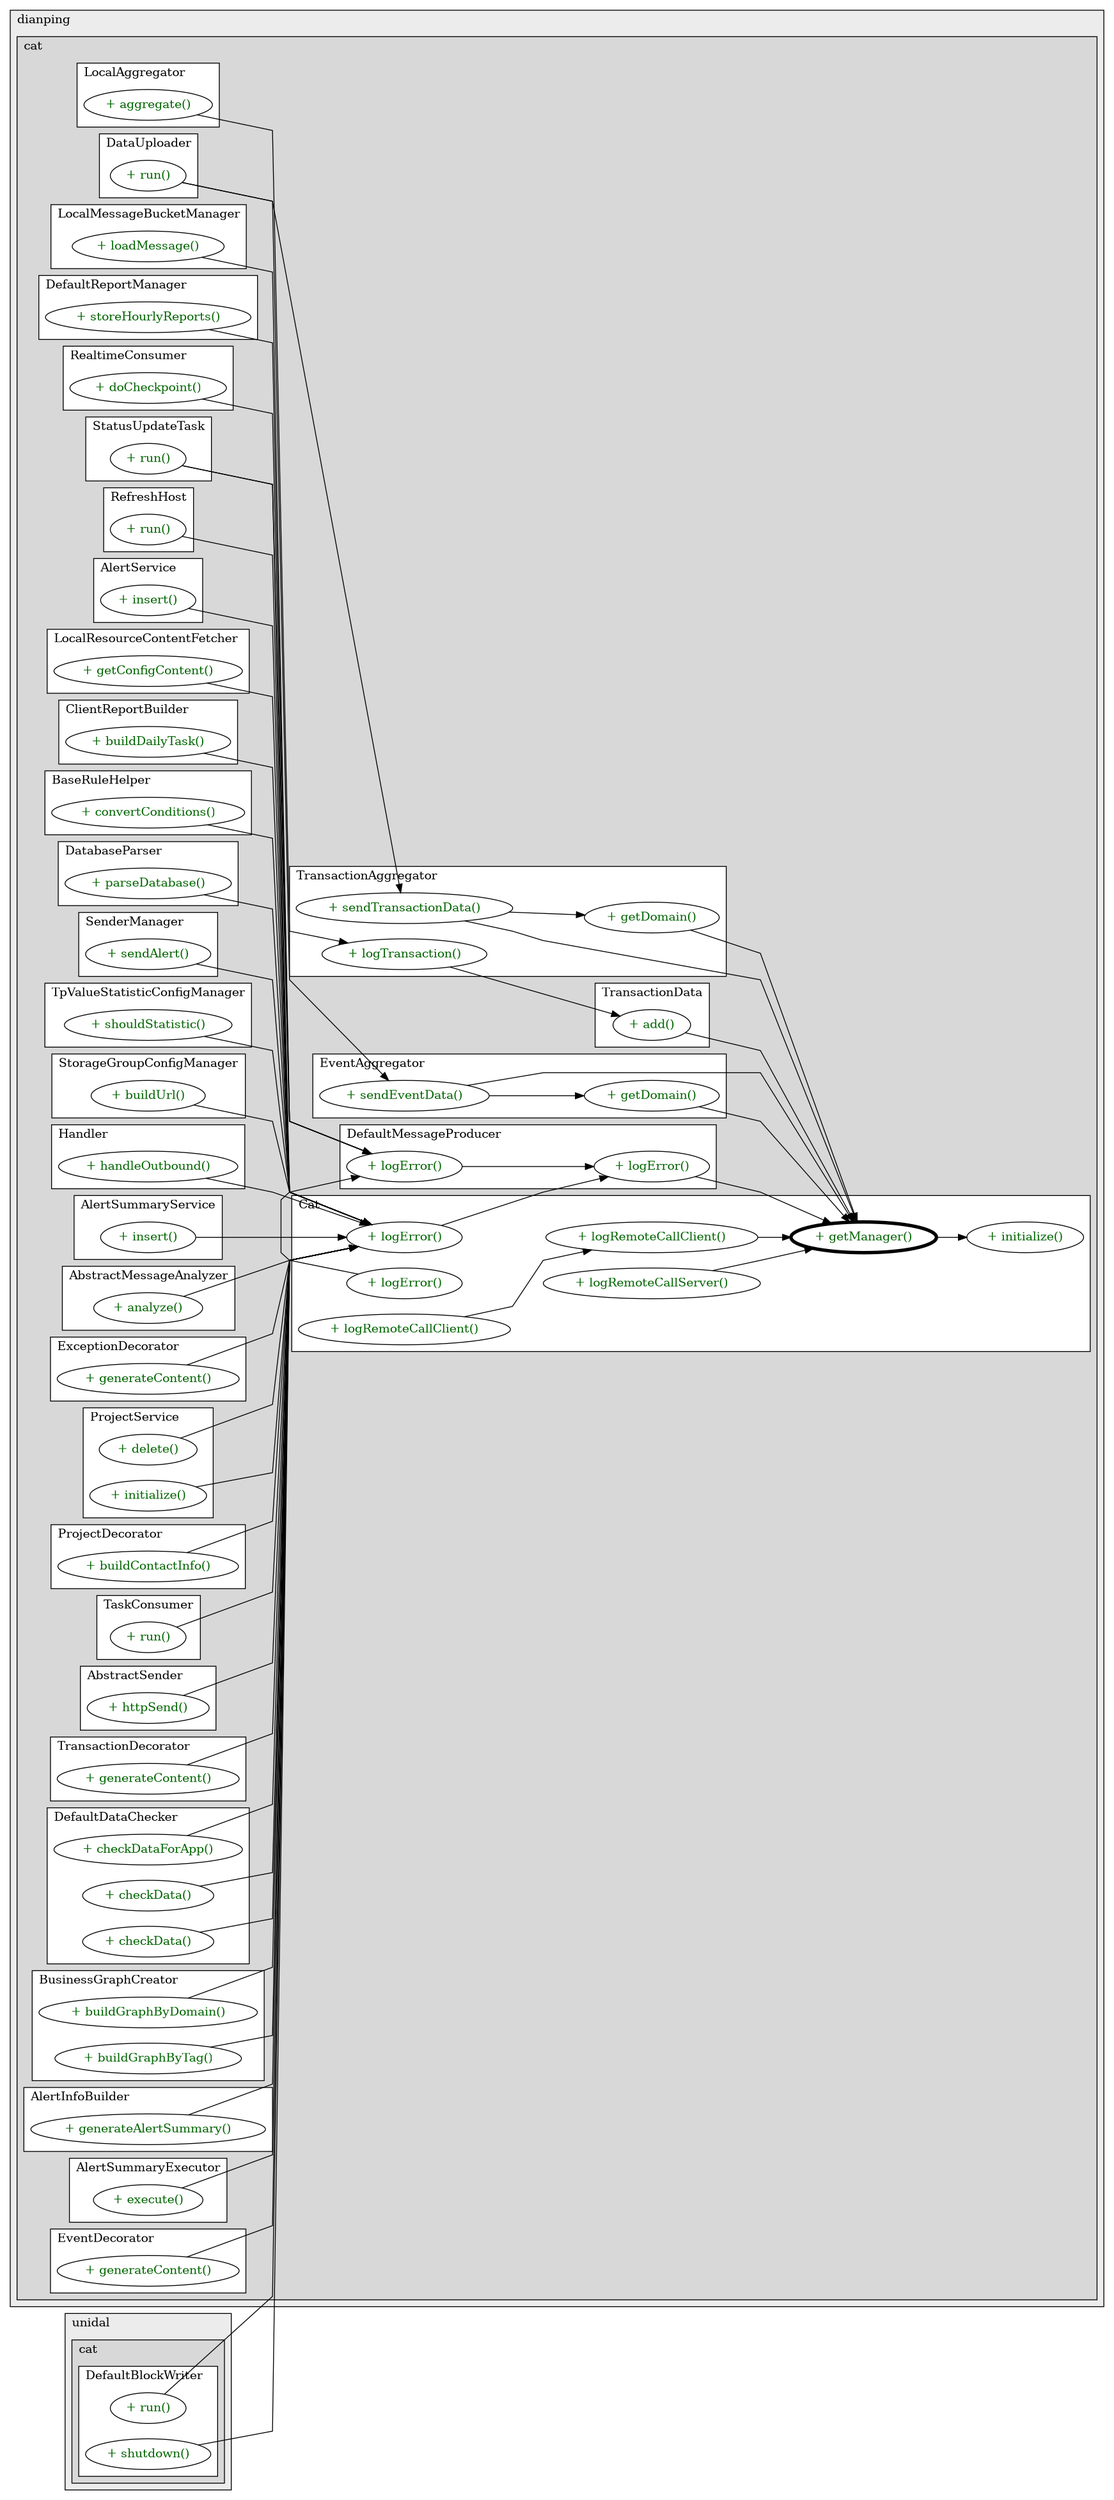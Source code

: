 @startuml

/' diagram meta data start
config=CallConfiguration;
{
  "rootMethod": "com.dianping.cat.Cat#getManager()",
  "projectClassification": {
    "searchMode": "OpenProject", // OpenProject, AllProjects
    "includedProjects": "",
    "pathEndKeywords": "*.impl",
    "isClientPath": "",
    "isClientName": "",
    "isTestPath": "",
    "isTestName": "",
    "isMappingPath": "",
    "isMappingName": "",
    "isDataAccessPath": "",
    "isDataAccessName": "",
    "isDataStructurePath": "",
    "isDataStructureName": "",
    "isInterfaceStructuresPath": "",
    "isInterfaceStructuresName": "",
    "isEntryPointPath": "",
    "isEntryPointName": ""
  },
  "graphRestriction": {
    "classPackageExcludeFilter": "",
    "classPackageIncludeFilter": "",
    "classNameExcludeFilter": "",
    "classNameIncludeFilter": "",
    "methodNameExcludeFilter": "",
    "methodNameIncludeFilter": "",
    "removeByInheritance": "", // inheritance/annotation based filtering is done in a second step
    "removeByAnnotation": "",
    "removeByClassPackage": "", // cleanup the graph after inheritance/annotation based filtering is done
    "removeByClassName": "",
    "cutMappings": false,
    "cutEnum": true,
    "cutTests": true,
    "cutClient": true,
    "cutDataAccess": true,
    "cutInterfaceStructures": true,
    "cutDataStructures": true,
    "cutGetterAndSetter": true,
    "cutConstructors": true
  },
  "graphTraversal": {
    "forwardDepth": 3,
    "backwardDepth": 3,
    "classPackageExcludeFilter": "",
    "classPackageIncludeFilter": "",
    "classNameExcludeFilter": "",
    "classNameIncludeFilter": "",
    "methodNameExcludeFilter": "",
    "methodNameIncludeFilter": "",
    "hideMappings": false,
    "hideDataStructures": false,
    "hidePrivateMethods": true,
    "hideInterfaceCalls": true, // indirection: implementation -> interface (is hidden) -> implementation
    "onlyShowApplicationEntryPoints": false // root node is included
  },
  "details": {
    "aggregation": "GroupByClass", // ByClass, GroupByClass, None
    "showMethodParametersTypes": false,
    "showMethodParametersNames": false,
    "showMethodReturnType": false,
    "showPackageLevels": 2,
    "showCallOrder": false,
    "edgeMode": "MethodsOnly", // TypesOnly, MethodsOnly, TypesAndMethods, MethodsAndDirectTypeUsage
    "showDetailedClassStructure": false
  },
  "rootClass": "com.dianping.cat.Cat"
}
diagram meta data end '/



digraph g {
    rankdir="LR"
    splines=polyline
    

'nodes 
subgraph cluster_231963676 { 
   	label=dianping
	labeljust=l
	fillcolor="#ececec"
	style=filled
   
   subgraph cluster_1054235340 { 
   	label=cat
	labeljust=l
	fillcolor="#d8d8d8"
	style=filled
   
   subgraph cluster_100413926 { 
   	label=RefreshHost
	labeljust=l
	fillcolor=white
	style=filled
   
   RefreshHost1615015249XXXrun0[
	label="+ run()"
	style=filled
	fillcolor=white
	tooltip="RefreshHost

null"
	fontcolor=darkgreen
];
} 

subgraph cluster_103909604 { 
   	label=AlertService
	labeljust=l
	fillcolor=white
	style=filled
   
   AlertService97531645XXXinsert2129702289[
	label="+ insert()"
	style=filled
	fillcolor=white
	tooltip="AlertService

null"
	fontcolor=darkgreen
];
} 

subgraph cluster_1085566299 { 
   	label=LocalResourceContentFetcher
	labeljust=l
	fillcolor=white
	style=filled
   
   LocalResourceContentFetcher124398146XXXgetConfigContent1808118735[
	label="+ getConfigContent()"
	style=filled
	fillcolor=white
	tooltip="LocalResourceContentFetcher

null"
	fontcolor=darkgreen
];
} 

subgraph cluster_1163152914 { 
   	label=TransactionData
	labeljust=l
	fillcolor=white
	style=filled
   
   TransactionData1547850668XXXadd485852482[
	label="+ add()"
	style=filled
	fillcolor=white
	tooltip="TransactionData

null"
	fontcolor=darkgreen
];
} 

subgraph cluster_1196726320 { 
   	label=LocalMessageBucketManager
	labeljust=l
	fillcolor=white
	style=filled
   
   LocalMessageBucketManager762293801XXXloadMessage1808118735[
	label="+ loadMessage()"
	style=filled
	fillcolor=white
	tooltip="LocalMessageBucketManager

null"
	fontcolor=darkgreen
];
} 

subgraph cluster_1243728683 { 
   	label=ClientReportBuilder
	labeljust=l
	fillcolor=white
	style=filled
   
   ClientReportBuilder1271214333XXXbuildDailyTask1730104472[
	label="+ buildDailyTask()"
	style=filled
	fillcolor=white
	tooltip="ClientReportBuilder

null"
	fontcolor=darkgreen
];
} 

subgraph cluster_1319484001 { 
   	label=LocalAggregator
	labeljust=l
	fillcolor=white
	style=filled
   
   LocalAggregator468831451XXXaggregate794768421[
	label="+ aggregate()"
	style=filled
	fillcolor=white
	tooltip="LocalAggregator

null"
	fontcolor=darkgreen
];
} 

subgraph cluster_1330834747 { 
   	label=DataUploader
	labeljust=l
	fillcolor=white
	style=filled
   
   DataUploader1319484001XXXrun0[
	label="+ run()"
	style=filled
	fillcolor=white
	tooltip="DataUploader

null"
	fontcolor=darkgreen
];
} 

subgraph cluster_135518960 { 
   	label=BaseRuleHelper
	labeljust=l
	fillcolor=white
	style=filled
   
   BaseRuleHelper277330119XXXconvertConditions993691678[
	label="+ convertConditions()"
	style=filled
	fillcolor=white
	tooltip="BaseRuleHelper

null"
	fontcolor=darkgreen
];
} 

subgraph cluster_1362586179 { 
   	label=DatabaseParser
	labeljust=l
	fillcolor=white
	style=filled
   
   DatabaseParser925500459XXXparseDatabase1808118735[
	label="+ parseDatabase()"
	style=filled
	fillcolor=white
	tooltip="DatabaseParser

null"
	fontcolor=darkgreen
];
} 

subgraph cluster_1382457875 { 
   	label=SenderManager
	labeljust=l
	fillcolor=white
	style=filled
   
   SenderManager1732819881XXXsendAlert932354681[
	label="+ sendAlert()"
	style=filled
	fillcolor=white
	tooltip="SenderManager

null"
	fontcolor=darkgreen
];
} 

subgraph cluster_1414267305 { 
   	label=TpValueStatisticConfigManager
	labeljust=l
	fillcolor=white
	style=filled
   
   TpValueStatisticConfigManager752991271XXXshouldStatistic2013066710[
	label="+ shouldStatistic()"
	style=filled
	fillcolor=white
	tooltip="TpValueStatisticConfigManager

null"
	fontcolor=darkgreen
];
} 

subgraph cluster_1547850668 { 
   	label=TransactionAggregator
	labeljust=l
	fillcolor=white
	style=filled
   
   TransactionAggregator468831451XXXgetDomain794768421[
	label="+ getDomain()"
	style=filled
	fillcolor=white
	tooltip="TransactionAggregator

null"
	fontcolor=darkgreen
];

TransactionAggregator468831451XXXlogTransaction485852482[
	label="+ logTransaction()"
	style=filled
	fillcolor=white
	tooltip="TransactionAggregator

null"
	fontcolor=darkgreen
];

TransactionAggregator468831451XXXsendTransactionData0[
	label="+ sendTransactionData()"
	style=filled
	fillcolor=white
	tooltip="TransactionAggregator

null"
	fontcolor=darkgreen
];
} 

subgraph cluster_1746470632 { 
   	label=StorageGroupConfigManager
	labeljust=l
	fillcolor=white
	style=filled
   
   StorageGroupConfigManager2119069553XXXbuildUrl924985979[
	label="+ buildUrl()"
	style=filled
	fillcolor=white
	tooltip="StorageGroupConfigManager

null"
	fontcolor=darkgreen
];
} 

subgraph cluster_179352461 { 
   	label=Handler
	labeljust=l
	fillcolor=white
	style=filled
   
   Handler106263607XXXhandleOutbound1678783089[
	label="+ handleOutbound()"
	style=filled
	fillcolor=white
	tooltip="Handler

null"
	fontcolor=darkgreen
];
} 

subgraph cluster_1797224788 { 
   	label=AlertSummaryService
	labeljust=l
	fillcolor=white
	style=filled
   
   AlertSummaryService1478910607XXXinsert848366282[
	label="+ insert()"
	style=filled
	fillcolor=white
	tooltip="AlertSummaryService

null"
	fontcolor=darkgreen
];
} 

subgraph cluster_1824915805 { 
   	label=DefaultReportManager
	labeljust=l
	fillcolor=white
	style=filled
   
   DefaultReportManager1062576471XXXstoreHourlyReports1893863326[
	label="+ storeHourlyReports()"
	style=filled
	fillcolor=white
	tooltip="DefaultReportManager

null"
	fontcolor=darkgreen
];
} 

subgraph cluster_1842262706 { 
   	label=AbstractMessageAnalyzer
	labeljust=l
	fillcolor=white
	style=filled
   
   AbstractMessageAnalyzer468824849XXXanalyze1134663318[
	label="+ analyze()"
	style=filled
	fillcolor=white
	tooltip="AbstractMessageAnalyzer

null"
	fontcolor=darkgreen
];
} 

subgraph cluster_1934699554 { 
   	label=RealtimeConsumer
	labeljust=l
	fillcolor=white
	style=filled
   
   RealtimeConsumer468824849XXXdoCheckpoint0[
	label="+ doCheckpoint()"
	style=filled
	fillcolor=white
	tooltip="RealtimeConsumer

null"
	fontcolor=darkgreen
];
} 

subgraph cluster_2068875902 { 
   	label=ExceptionDecorator
	labeljust=l
	fillcolor=white
	style=filled
   
   ExceptionDecorator433294088XXXgenerateContent313035839[
	label="+ generateContent()"
	style=filled
	fillcolor=white
	tooltip="ExceptionDecorator

null"
	fontcolor=darkgreen
];
} 

subgraph cluster_212521290 { 
   	label=ProjectService
	labeljust=l
	fillcolor=white
	style=filled
   
   ProjectService1985549344XXXdelete1355342585[
	label="+ delete()"
	style=filled
	fillcolor=white
	tooltip="ProjectService

null"
	fontcolor=darkgreen
];

ProjectService1985549344XXXinitialize0[
	label="+ initialize()"
	style=filled
	fillcolor=white
	tooltip="ProjectService

null"
	fontcolor=darkgreen
];
} 

subgraph cluster_2135955959 { 
   	label=ProjectDecorator
	labeljust=l
	fillcolor=white
	style=filled
   
   ProjectDecorator1721086535XXXbuildContactInfo1808118735[
	label="+ buildContactInfo()"
	style=filled
	fillcolor=white
	tooltip="ProjectDecorator

null"
	fontcolor=darkgreen
];
} 

subgraph cluster_2141586817 { 
   	label=TaskConsumer
	labeljust=l
	fillcolor=white
	style=filled
   
   TaskConsumer1539190358XXXrun0[
	label="+ run()"
	style=filled
	fillcolor=white
	tooltip="TaskConsumer

null"
	fontcolor=darkgreen
];
} 

subgraph cluster_286826800 { 
   	label=EventAggregator
	labeljust=l
	fillcolor=white
	style=filled
   
   EventAggregator468831451XXXgetDomain794768421[
	label="+ getDomain()"
	style=filled
	fillcolor=white
	tooltip="EventAggregator

null"
	fontcolor=darkgreen
];

EventAggregator468831451XXXsendEventData0[
	label="+ sendEventData()"
	style=filled
	fillcolor=white
	tooltip="EventAggregator

null"
	fontcolor=darkgreen
];
} 

subgraph cluster_36170244 { 
   	label=AbstractSender
	labeljust=l
	fillcolor=white
	style=filled
   
   AbstractSender1732819881XXXhttpSend2012146208[
	label="+ httpSend()"
	style=filled
	fillcolor=white
	tooltip="AbstractSender

null"
	fontcolor=darkgreen
];
} 

subgraph cluster_408379036 { 
   	label=TransactionDecorator
	labeljust=l
	fillcolor=white
	style=filled
   
   TransactionDecorator149352775XXXgenerateContent313035839[
	label="+ generateContent()"
	style=filled
	fillcolor=white
	tooltip="TransactionDecorator

null"
	fontcolor=darkgreen
];
} 

subgraph cluster_499344648 { 
   	label=DefaultDataChecker
	labeljust=l
	fillcolor=white
	style=filled
   
   DefaultDataChecker2120222064XXXcheckData1372814886[
	label="+ checkData()"
	style=filled
	fillcolor=white
	tooltip="DefaultDataChecker

null"
	fontcolor=darkgreen
];

DefaultDataChecker2120222064XXXcheckData1483878419[
	label="+ checkData()"
	style=filled
	fillcolor=white
	tooltip="DefaultDataChecker

null"
	fontcolor=darkgreen
];

DefaultDataChecker2120222064XXXcheckDataForApp1372814886[
	label="+ checkDataForApp()"
	style=filled
	fillcolor=white
	tooltip="DefaultDataChecker

null"
	fontcolor=darkgreen
];
} 

subgraph cluster_609461575 { 
   	label=StatusUpdateTask
	labeljust=l
	fillcolor=white
	style=filled
   
   StatusUpdateTask1020536473XXXrun0[
	label="+ run()"
	style=filled
	fillcolor=white
	tooltip="StatusUpdateTask

null"
	fontcolor=darkgreen
];
} 

subgraph cluster_622830674 { 
   	label=BusinessGraphCreator
	labeljust=l
	fillcolor=white
	style=filled
   
   BusinessGraphCreator669448218XXXbuildGraphByDomain988136651[
	label="+ buildGraphByDomain()"
	style=filled
	fillcolor=white
	tooltip="BusinessGraphCreator

null"
	fontcolor=darkgreen
];

BusinessGraphCreator669448218XXXbuildGraphByTag988136651[
	label="+ buildGraphByTag()"
	style=filled
	fillcolor=white
	tooltip="BusinessGraphCreator

null"
	fontcolor=darkgreen
];
} 

subgraph cluster_687009296 { 
   	label=AlertInfoBuilder
	labeljust=l
	fillcolor=white
	style=filled
   
   AlertInfoBuilder655011407XXXgenerateAlertSummary950324557[
	label="+ generateAlertSummary()"
	style=filled
	fillcolor=white
	tooltip="AlertInfoBuilder

null"
	fontcolor=darkgreen
];
} 

subgraph cluster_729580959 { 
   	label=Cat
	labeljust=l
	fillcolor=white
	style=filled
   
   Cat2002533913XXXgetManager0[
	label="+ getManager()"
	style=filled
	fillcolor=white
	tooltip="Cat

null"
	penwidth=4
	fontcolor=darkgreen
];

Cat2002533913XXXinitialize2189724[
	label="+ initialize()"
	style=filled
	fillcolor=white
	tooltip="Cat

null"
	fontcolor=darkgreen
];

Cat2002533913XXXlogError424332965[
	label="+ logError()"
	style=filled
	fillcolor=white
	tooltip="Cat

null"
	fontcolor=darkgreen
];

Cat2002533913XXXlogError748255520[
	label="+ logError()"
	style=filled
	fillcolor=white
	tooltip="Cat

null"
	fontcolor=darkgreen
];

Cat2002533913XXXlogRemoteCallClient1678783089[
	label="+ logRemoteCallClient()"
	style=filled
	fillcolor=white
	tooltip="Cat

&#10;		 logRemoteCallClient is used in rpc client&#10;		&#10;		 @param ctxctx is rpc context ,such as duboo context , please use rpc context implement Context&#10;		 @param domain domain is default, if use default config, the performance of server storage is bad。&#10;		"
	fontcolor=darkgreen
];

Cat2002533913XXXlogRemoteCallClient406701772[
	label="+ logRemoteCallClient()"
	style=filled
	fillcolor=white
	tooltip="Cat

&#10;		 logRemoteCallClient is used in rpc client&#10;		&#10;		 @param ctxctx is rpc context ,such as duboo context , please use rpc context implement Context&#10;		 @param domain domain is project name of rpc server name&#10;		"
	fontcolor=darkgreen
];

Cat2002533913XXXlogRemoteCallServer1678783089[
	label="+ logRemoteCallServer()"
	style=filled
	fillcolor=white
	tooltip="Cat

&#10;		 used in rpc server，use clild id as server message tree id.&#10;		&#10;		 @param ctx ctx is rpc context ,such as duboo context , please use rpc context implement Context&#10;		"
	fontcolor=darkgreen
];
} 

subgraph cluster_766785005 { 
   	label=DefaultMessageProducer
	labeljust=l
	fillcolor=white
	style=filled
   
   DefaultMessageProducer982561799XXXlogError424332965[
	label="+ logError()"
	style=filled
	fillcolor=white
	tooltip="DefaultMessageProducer

&#10;		 Log an error.&#10;		&#10;		 @param cause root cause exception&#10;		"
	fontcolor=darkgreen
];

DefaultMessageProducer982561799XXXlogError748255520[
	label="+ logError()"
	style=filled
	fillcolor=white
	tooltip="DefaultMessageProducer

&#10;		 Log an error.&#10;		&#10;		 @param cause root cause exception&#10;		"
	fontcolor=darkgreen
];
} 

subgraph cluster_784414652 { 
   	label=AlertSummaryExecutor
	labeljust=l
	fillcolor=white
	style=filled
   
   AlertSummaryExecutor1478910607XXXexecute950324557[
	label="+ execute()"
	style=filled
	fillcolor=white
	tooltip="AlertSummaryExecutor

null"
	fontcolor=darkgreen
];
} 

subgraph cluster_822666348 { 
   	label=EventDecorator
	labeljust=l
	fillcolor=white
	style=filled
   
   EventDecorator1946561597XXXgenerateContent313035839[
	label="+ generateContent()"
	style=filled
	fillcolor=white
	tooltip="EventDecorator

null"
	fontcolor=darkgreen
];
} 
} 
} 

subgraph cluster_840542049 { 
   	label=unidal
	labeljust=l
	fillcolor="#ececec"
	style=filled
   
   subgraph cluster_1272011271 { 
   	label=cat
	labeljust=l
	fillcolor="#d8d8d8"
	style=filled
   
   subgraph cluster_211959378 { 
   	label=DefaultBlockWriter
	labeljust=l
	fillcolor=white
	style=filled
   
   DefaultBlockWriter1268439265XXXrun0[
	label="+ run()"
	style=filled
	fillcolor=white
	tooltip="DefaultBlockWriter

null"
	fontcolor=darkgreen
];

DefaultBlockWriter1268439265XXXshutdown0[
	label="+ shutdown()"
	style=filled
	fillcolor=white
	tooltip="DefaultBlockWriter

null"
	fontcolor=darkgreen
];
} 
} 
} 

'edges    
AbstractMessageAnalyzer468824849XXXanalyze1134663318 -> Cat2002533913XXXlogError424332965;
AbstractSender1732819881XXXhttpSend2012146208 -> Cat2002533913XXXlogError424332965;
AlertInfoBuilder655011407XXXgenerateAlertSummary950324557 -> Cat2002533913XXXlogError424332965;
AlertService97531645XXXinsert2129702289 -> Cat2002533913XXXlogError424332965;
AlertSummaryExecutor1478910607XXXexecute950324557 -> Cat2002533913XXXlogError424332965;
AlertSummaryService1478910607XXXinsert848366282 -> Cat2002533913XXXlogError424332965;
BaseRuleHelper277330119XXXconvertConditions993691678 -> Cat2002533913XXXlogError424332965;
BusinessGraphCreator669448218XXXbuildGraphByDomain988136651 -> Cat2002533913XXXlogError424332965;
BusinessGraphCreator669448218XXXbuildGraphByTag988136651 -> Cat2002533913XXXlogError424332965;
Cat2002533913XXXgetManager0 -> Cat2002533913XXXinitialize2189724;
Cat2002533913XXXlogError424332965 -> DefaultMessageProducer982561799XXXlogError424332965;
Cat2002533913XXXlogError748255520 -> DefaultMessageProducer982561799XXXlogError748255520;
Cat2002533913XXXlogRemoteCallClient1678783089 -> Cat2002533913XXXlogRemoteCallClient406701772;
Cat2002533913XXXlogRemoteCallClient406701772 -> Cat2002533913XXXgetManager0;
Cat2002533913XXXlogRemoteCallServer1678783089 -> Cat2002533913XXXgetManager0;
ClientReportBuilder1271214333XXXbuildDailyTask1730104472 -> Cat2002533913XXXlogError424332965;
DataUploader1319484001XXXrun0 -> EventAggregator468831451XXXsendEventData0;
DataUploader1319484001XXXrun0 -> TransactionAggregator468831451XXXsendTransactionData0;
DatabaseParser925500459XXXparseDatabase1808118735 -> Cat2002533913XXXlogError424332965;
DefaultBlockWriter1268439265XXXrun0 -> Cat2002533913XXXlogError424332965;
DefaultBlockWriter1268439265XXXshutdown0 -> Cat2002533913XXXlogError424332965;
DefaultDataChecker2120222064XXXcheckData1372814886 -> Cat2002533913XXXlogError424332965;
DefaultDataChecker2120222064XXXcheckData1483878419 -> Cat2002533913XXXlogError424332965;
DefaultDataChecker2120222064XXXcheckDataForApp1372814886 -> Cat2002533913XXXlogError424332965;
DefaultMessageProducer982561799XXXlogError424332965 -> Cat2002533913XXXgetManager0;
DefaultMessageProducer982561799XXXlogError748255520 -> DefaultMessageProducer982561799XXXlogError424332965;
DefaultReportManager1062576471XXXstoreHourlyReports1893863326 -> DefaultMessageProducer982561799XXXlogError748255520;
EventAggregator468831451XXXgetDomain794768421 -> Cat2002533913XXXgetManager0;
EventAggregator468831451XXXsendEventData0 -> Cat2002533913XXXgetManager0;
EventAggregator468831451XXXsendEventData0 -> EventAggregator468831451XXXgetDomain794768421;
EventDecorator1946561597XXXgenerateContent313035839 -> Cat2002533913XXXlogError424332965;
ExceptionDecorator433294088XXXgenerateContent313035839 -> Cat2002533913XXXlogError424332965;
Handler106263607XXXhandleOutbound1678783089 -> Cat2002533913XXXlogError424332965;
LocalAggregator468831451XXXaggregate794768421 -> TransactionAggregator468831451XXXlogTransaction485852482;
LocalMessageBucketManager762293801XXXloadMessage1808118735 -> DefaultMessageProducer982561799XXXlogError748255520;
LocalResourceContentFetcher124398146XXXgetConfigContent1808118735 -> Cat2002533913XXXlogError424332965;
ProjectDecorator1721086535XXXbuildContactInfo1808118735 -> Cat2002533913XXXlogError424332965;
ProjectService1985549344XXXdelete1355342585 -> Cat2002533913XXXlogError424332965;
ProjectService1985549344XXXinitialize0 -> Cat2002533913XXXlogError424332965;
RealtimeConsumer468824849XXXdoCheckpoint0 -> DefaultMessageProducer982561799XXXlogError748255520;
RefreshHost1615015249XXXrun0 -> Cat2002533913XXXlogError424332965;
SenderManager1732819881XXXsendAlert932354681 -> Cat2002533913XXXlogError424332965;
StatusUpdateTask1020536473XXXrun0 -> Cat2002533913XXXlogError424332965;
StatusUpdateTask1020536473XXXrun0 -> DefaultMessageProducer982561799XXXlogError748255520;
StorageGroupConfigManager2119069553XXXbuildUrl924985979 -> Cat2002533913XXXlogError424332965;
TaskConsumer1539190358XXXrun0 -> Cat2002533913XXXlogError424332965;
TpValueStatisticConfigManager752991271XXXshouldStatistic2013066710 -> Cat2002533913XXXlogError424332965;
TransactionAggregator468831451XXXgetDomain794768421 -> Cat2002533913XXXgetManager0;
TransactionAggregator468831451XXXlogTransaction485852482 -> TransactionData1547850668XXXadd485852482;
TransactionAggregator468831451XXXsendTransactionData0 -> Cat2002533913XXXgetManager0;
TransactionAggregator468831451XXXsendTransactionData0 -> TransactionAggregator468831451XXXgetDomain794768421;
TransactionData1547850668XXXadd485852482 -> Cat2002533913XXXgetManager0;
TransactionDecorator149352775XXXgenerateContent313035839 -> Cat2002533913XXXlogError424332965;
    
}
@enduml